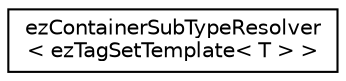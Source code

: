 digraph "Graphical Class Hierarchy"
{
 // LATEX_PDF_SIZE
  edge [fontname="Helvetica",fontsize="10",labelfontname="Helvetica",labelfontsize="10"];
  node [fontname="Helvetica",fontsize="10",shape=record];
  rankdir="LR";
  Node0 [label="ezContainerSubTypeResolver\l\< ezTagSetTemplate\< T \> \>",height=0.2,width=0.4,color="black", fillcolor="white", style="filled",URL="$db/d30/structez_container_sub_type_resolver_3_01ez_tag_set_template_3_01_t_01_4_01_4.htm",tooltip=" "];
}
